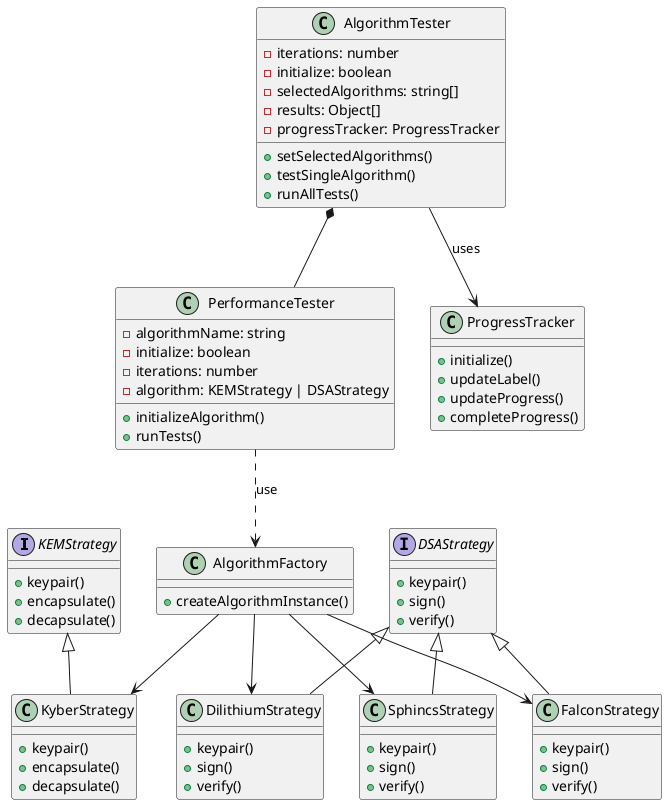 @startuml
interface KEMStrategy {
  + keypair()
  + encapsulate()
  + decapsulate()
}
interface DSAStrategy {
  + keypair()
  + sign()
  + verify()
}


class KyberStrategy {
  + keypair()
  + encapsulate()
  + decapsulate()
}

class DilithiumStrategy {
  + keypair()
  + sign()
  + verify()
}

class SphincsStrategy {
  + keypair()
  + sign()
  + verify()
}

class FalconStrategy {
  + keypair()
  + sign()
  + verify()
}
class AlgorithmFactory {
  + createAlgorithmInstance()
}
class PerformanceTester {
  - algorithmName: string
  - initialize: boolean
  - iterations: number
  - algorithm: KEMStrategy | DSAStrategy
  + initializeAlgorithm()
  + runTests()
}

class AlgorithmTester {
  - iterations: number
  - initialize: boolean
  - selectedAlgorithms: string[]
  - results: Object[]
  - progressTracker: ProgressTracker
  + setSelectedAlgorithms()
  + testSingleAlgorithm()
  + runAllTests()
}
class ProgressTracker {
  + initialize()
  + updateLabel()
  + updateProgress()
  + completeProgress()
}
AlgorithmTester --> ProgressTracker : uses

AlgorithmTester *-- PerformanceTester

PerformanceTester ..> AlgorithmFactory : use


AlgorithmFactory --> KyberStrategy
AlgorithmFactory --> DilithiumStrategy
AlgorithmFactory --> SphincsStrategy
AlgorithmFactory --> FalconStrategy

KEMStrategy <|-- KyberStrategy
DSAStrategy <|-- DilithiumStrategy
DSAStrategy <|-- SphincsStrategy
DSAStrategy <|-- FalconStrategy



@enduml
